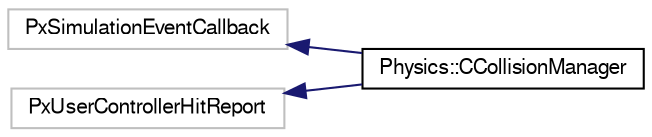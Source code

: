 digraph "Representación gráfica de la clase"
{
  edge [fontname="FreeSans",fontsize="10",labelfontname="FreeSans",labelfontsize="10"];
  node [fontname="FreeSans",fontsize="10",shape=record];
  rankdir="LR";
  Node1 [label="PxSimulationEventCallback",height=0.2,width=0.4,color="grey75", fillcolor="white", style="filled"];
  Node1 -> Node2 [dir="back",color="midnightblue",fontsize="10",style="solid",fontname="FreeSans"];
  Node2 [label="Physics::CCollisionManager",height=0.2,width=0.4,color="black", fillcolor="white", style="filled",URL="$class_physics_1_1_c_collision_manager.html",tooltip="Clase que gestiona las colisiones entre entidades físicas. "];
  Node3 [label="PxUserControllerHitReport",height=0.2,width=0.4,color="grey75", fillcolor="white", style="filled"];
  Node3 -> Node2 [dir="back",color="midnightblue",fontsize="10",style="solid",fontname="FreeSans"];
}
